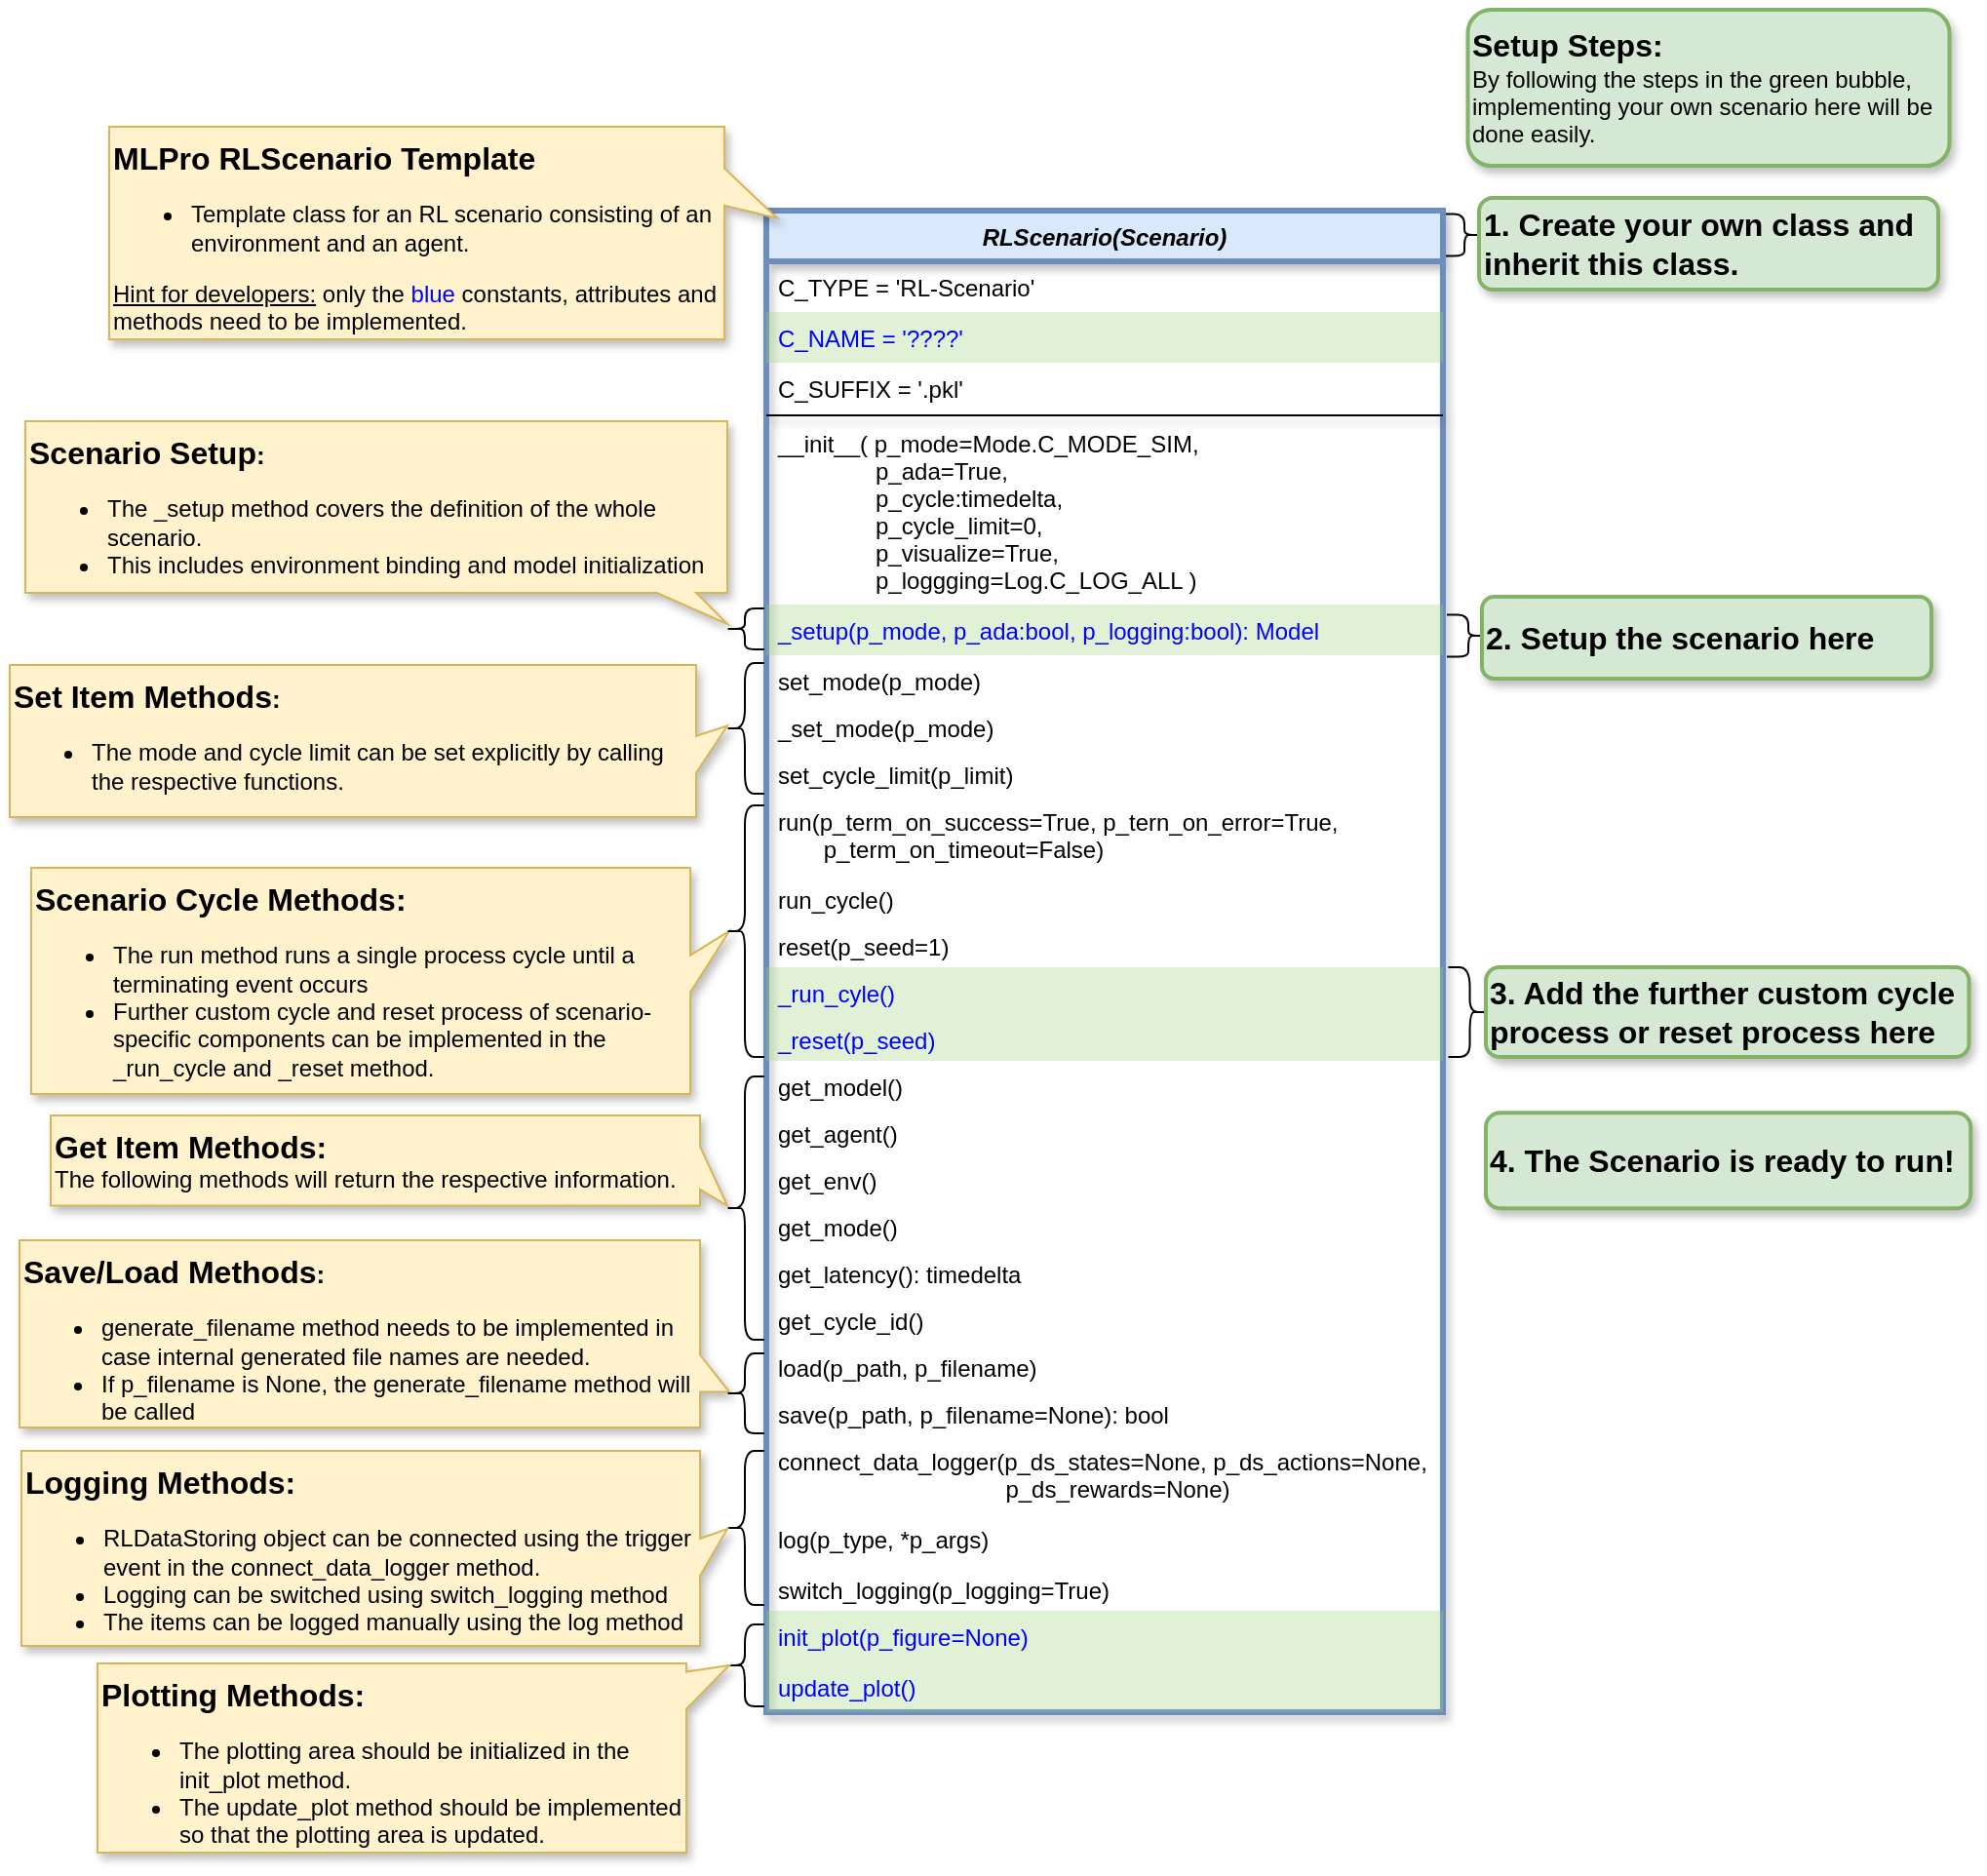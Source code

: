 <mxfile version="15.8.7" type="device"><diagram id="C5RBs43oDa-KdzZeNtuy" name="Page-1"><mxGraphModel dx="1296" dy="1008" grid="1" gridSize="1" guides="1" tooltips="1" connect="1" arrows="1" fold="1" page="1" pageScale="1" pageWidth="2336" pageHeight="1654" math="0" shadow="0"><root><mxCell id="WIyWlLk6GJQsqaUBKTNV-0"/><mxCell id="WIyWlLk6GJQsqaUBKTNV-1" parent="WIyWlLk6GJQsqaUBKTNV-0"/><mxCell id="Ph02FWwSkSlQeq23Wtlp-18" value="" style="shape=curlyBracket;whiteSpace=wrap;html=1;rounded=1;flipH=1;size=0.449;rotation=0;" parent="WIyWlLk6GJQsqaUBKTNV-1" vertex="1"><mxGeometry x="1067" y="255.75" width="20" height="21.5" as="geometry"/></mxCell><mxCell id="Ph02FWwSkSlQeq23Wtlp-17" value="" style="shape=curlyBracket;whiteSpace=wrap;html=1;rounded=1;flipH=1;size=0.449;rotation=0;" parent="WIyWlLk6GJQsqaUBKTNV-1" vertex="1"><mxGeometry x="1069" y="461.25" width="20" height="21.5" as="geometry"/></mxCell><mxCell id="Ph02FWwSkSlQeq23Wtlp-14" value="" style="shape=curlyBracket;whiteSpace=wrap;html=1;rounded=1;flipH=1;size=0.449;rotation=0;" parent="WIyWlLk6GJQsqaUBKTNV-1" vertex="1"><mxGeometry x="1069.75" y="642" width="20" height="46" as="geometry"/></mxCell><mxCell id="uryo6djWwB9KvB10PPW3-9" value="RLScenario(Scenario)" style="swimlane;fontStyle=3;align=center;verticalAlign=top;childLayout=stackLayout;horizontal=1;startSize=26;horizontalStack=0;resizeParent=1;resizeLast=0;collapsible=1;marginBottom=0;rounded=0;shadow=1;strokeWidth=3;fillColor=#dae8fc;strokeColor=#6c8ebf;" parent="WIyWlLk6GJQsqaUBKTNV-1" vertex="1"><mxGeometry x="720" y="254" width="347" height="770" as="geometry"><mxRectangle x="720" y="280" width="160" height="26" as="alternateBounds"/></mxGeometry></mxCell><mxCell id="uryo6djWwB9KvB10PPW3-32" value="C_TYPE = 'RL-Scenario'" style="text;align=left;verticalAlign=top;spacingLeft=4;spacingRight=4;overflow=hidden;rotatable=0;points=[[0,0.5],[1,0.5]];portConstraint=eastwest;shadow=1;" parent="uryo6djWwB9KvB10PPW3-9" vertex="1"><mxGeometry y="26" width="347" height="26" as="geometry"/></mxCell><mxCell id="TkYJrqFQ1CF6RyTgF1H_-7" value="C_NAME = '????'&#10;" style="text;align=left;verticalAlign=top;spacingLeft=4;spacingRight=4;overflow=hidden;rotatable=0;points=[[0,0.5],[1,0.5]];portConstraint=eastwest;shadow=0;fillColor=#97D077;opacity=30;strokeColor=none;fontColor=#0000FF;" parent="uryo6djWwB9KvB10PPW3-9" vertex="1"><mxGeometry y="52" width="347" height="26" as="geometry"/></mxCell><mxCell id="Ph02FWwSkSlQeq23Wtlp-20" value="C_SUFFIX = '.pkl'" style="text;align=left;verticalAlign=top;spacingLeft=4;spacingRight=4;overflow=hidden;rotatable=0;points=[[0,0.5],[1,0.5]];portConstraint=eastwest;shadow=1;" parent="uryo6djWwB9KvB10PPW3-9" vertex="1"><mxGeometry y="78" width="347" height="26" as="geometry"/></mxCell><mxCell id="uryo6djWwB9KvB10PPW3-10" value="" style="line;html=1;strokeWidth=1;align=left;verticalAlign=middle;spacingTop=-1;spacingLeft=3;spacingRight=3;rotatable=0;labelPosition=right;points=[];portConstraint=eastwest;shadow=1;" parent="uryo6djWwB9KvB10PPW3-9" vertex="1"><mxGeometry y="104" width="347" height="2" as="geometry"/></mxCell><mxCell id="uryo6djWwB9KvB10PPW3-11" value="__init__( p_mode=Mode.C_MODE_SIM, &#10;               p_ada=True,&#10;               p_cycle:timedelta,&#10;               p_cycle_limit=0,&#10;               p_visualize=True,&#10;               p_loggging=Log.C_LOG_ALL )" style="text;align=left;verticalAlign=top;spacingLeft=4;spacingRight=4;overflow=hidden;rotatable=0;points=[[0,0.5],[1,0.5]];portConstraint=eastwest;shadow=1;" parent="uryo6djWwB9KvB10PPW3-9" vertex="1"><mxGeometry y="106" width="347" height="96" as="geometry"/></mxCell><mxCell id="3X20bKsPLMZVPsRudR8t-10" value="_setup(p_mode, p_ada:bool, p_logging:bool): Model" style="text;align=left;verticalAlign=top;spacingLeft=4;spacingRight=4;overflow=hidden;rotatable=0;points=[[0,0.5],[1,0.5]];portConstraint=eastwest;fontColor=#0000FF;shadow=0;fillColor=#97D077;opacity=30;" parent="uryo6djWwB9KvB10PPW3-9" vertex="1"><mxGeometry y="202" width="347" height="26" as="geometry"/></mxCell><mxCell id="0vly2LDG_xYGk6PeS2cG-4" value="set_mode(p_mode)" style="text;align=left;verticalAlign=top;spacingLeft=4;spacingRight=4;overflow=hidden;rotatable=0;points=[[0,0.5],[1,0.5]];portConstraint=eastwest;shadow=1;" parent="uryo6djWwB9KvB10PPW3-9" vertex="1"><mxGeometry y="228" width="347" height="24" as="geometry"/></mxCell><mxCell id="3X20bKsPLMZVPsRudR8t-13" value="_set_mode(p_mode)" style="text;align=left;verticalAlign=top;spacingLeft=4;spacingRight=4;overflow=hidden;rotatable=0;points=[[0,0.5],[1,0.5]];portConstraint=eastwest;shadow=1;" parent="uryo6djWwB9KvB10PPW3-9" vertex="1"><mxGeometry y="252" width="347" height="24" as="geometry"/></mxCell><mxCell id="0vly2LDG_xYGk6PeS2cG-6" value="set_cycle_limit(p_limit)" style="text;align=left;verticalAlign=top;spacingLeft=4;spacingRight=4;overflow=hidden;rotatable=0;points=[[0,0.5],[1,0.5]];portConstraint=eastwest;shadow=1;" parent="uryo6djWwB9KvB10PPW3-9" vertex="1"><mxGeometry y="276" width="347" height="24" as="geometry"/></mxCell><mxCell id="0vly2LDG_xYGk6PeS2cG-10" value="run(p_term_on_success=True, p_tern_on_error=True, &#10;       p_term_on_timeout=False)" style="text;align=left;verticalAlign=top;spacingLeft=4;spacingRight=4;overflow=hidden;rotatable=0;points=[[0,0.5],[1,0.5]];portConstraint=eastwest;shadow=1;" parent="uryo6djWwB9KvB10PPW3-9" vertex="1"><mxGeometry y="300" width="347" height="40" as="geometry"/></mxCell><mxCell id="0vly2LDG_xYGk6PeS2cG-8" value="run_cycle()" style="text;align=left;verticalAlign=top;spacingLeft=4;spacingRight=4;overflow=hidden;rotatable=0;points=[[0,0.5],[1,0.5]];portConstraint=eastwest;shadow=1;" parent="uryo6djWwB9KvB10PPW3-9" vertex="1"><mxGeometry y="340" width="347" height="24" as="geometry"/></mxCell><mxCell id="0vly2LDG_xYGk6PeS2cG-7" value="reset(p_seed=1)" style="text;align=left;verticalAlign=top;spacingLeft=4;spacingRight=4;overflow=hidden;rotatable=0;points=[[0,0.5],[1,0.5]];portConstraint=eastwest;shadow=1;" parent="uryo6djWwB9KvB10PPW3-9" vertex="1"><mxGeometry y="364" width="347" height="24" as="geometry"/></mxCell><mxCell id="0vly2LDG_xYGk6PeS2cG-2" value="_run_cyle()" style="text;align=left;verticalAlign=top;spacingLeft=4;spacingRight=4;overflow=hidden;rotatable=0;points=[[0,0.5],[1,0.5]];portConstraint=eastwest;shadow=0;fontColor=#0000FF;fillColor=#97D077;opacity=30;" parent="uryo6djWwB9KvB10PPW3-9" vertex="1"><mxGeometry y="388" width="347" height="24" as="geometry"/></mxCell><mxCell id="3X20bKsPLMZVPsRudR8t-19" value="_reset(p_seed)" style="text;align=left;verticalAlign=top;spacingLeft=4;spacingRight=4;overflow=hidden;rotatable=0;points=[[0,0.5],[1,0.5]];portConstraint=eastwest;shadow=0;fontColor=#0000FF;fillColor=#97D077;opacity=30;" parent="uryo6djWwB9KvB10PPW3-9" vertex="1"><mxGeometry y="412" width="347" height="24" as="geometry"/></mxCell><mxCell id="0vly2LDG_xYGk6PeS2cG-3" value="get_model()" style="text;align=left;verticalAlign=top;spacingLeft=4;spacingRight=4;overflow=hidden;rotatable=0;points=[[0,0.5],[1,0.5]];portConstraint=eastwest;shadow=1;" parent="uryo6djWwB9KvB10PPW3-9" vertex="1"><mxGeometry y="436" width="347" height="24" as="geometry"/></mxCell><mxCell id="3X20bKsPLMZVPsRudR8t-14" value="get_agent()" style="text;align=left;verticalAlign=top;spacingLeft=4;spacingRight=4;overflow=hidden;rotatable=0;points=[[0,0.5],[1,0.5]];portConstraint=eastwest;shadow=1;" parent="uryo6djWwB9KvB10PPW3-9" vertex="1"><mxGeometry y="460" width="347" height="24" as="geometry"/></mxCell><mxCell id="0vly2LDG_xYGk6PeS2cG-0" value="get_env()" style="text;align=left;verticalAlign=top;spacingLeft=4;spacingRight=4;overflow=hidden;rotatable=0;points=[[0,0.5],[1,0.5]];portConstraint=eastwest;shadow=1;" parent="uryo6djWwB9KvB10PPW3-9" vertex="1"><mxGeometry y="484" width="347" height="24" as="geometry"/></mxCell><mxCell id="0vly2LDG_xYGk6PeS2cG-11" value="get_mode()" style="text;align=left;verticalAlign=top;spacingLeft=4;spacingRight=4;overflow=hidden;rotatable=0;points=[[0,0.5],[1,0.5]];portConstraint=eastwest;shadow=1;" parent="uryo6djWwB9KvB10PPW3-9" vertex="1"><mxGeometry y="508" width="347" height="24" as="geometry"/></mxCell><mxCell id="3X20bKsPLMZVPsRudR8t-5" value="get_latency(): timedelta" style="text;align=left;verticalAlign=top;spacingLeft=4;spacingRight=4;overflow=hidden;rotatable=0;points=[[0,0.5],[1,0.5]];portConstraint=eastwest;shadow=1;" parent="uryo6djWwB9KvB10PPW3-9" vertex="1"><mxGeometry y="532" width="347" height="24" as="geometry"/></mxCell><mxCell id="0vly2LDG_xYGk6PeS2cG-9" value="get_cycle_id()" style="text;align=left;verticalAlign=top;spacingLeft=4;spacingRight=4;overflow=hidden;rotatable=0;points=[[0,0.5],[1,0.5]];portConstraint=eastwest;shadow=1;" parent="uryo6djWwB9KvB10PPW3-9" vertex="1"><mxGeometry y="556" width="347" height="24" as="geometry"/></mxCell><mxCell id="3X20bKsPLMZVPsRudR8t-25" value="load(p_path, p_filename)" style="text;align=left;verticalAlign=top;spacingLeft=4;spacingRight=4;overflow=hidden;rotatable=0;points=[[0,0.5],[1,0.5]];portConstraint=eastwest;shadow=1;" parent="uryo6djWwB9KvB10PPW3-9" vertex="1"><mxGeometry y="580" width="347" height="24" as="geometry"/></mxCell><mxCell id="3X20bKsPLMZVPsRudR8t-24" value="save(p_path, p_filename=None): bool" style="text;align=left;verticalAlign=top;spacingLeft=4;spacingRight=4;overflow=hidden;rotatable=0;points=[[0,0.5],[1,0.5]];portConstraint=eastwest;shadow=1;" parent="uryo6djWwB9KvB10PPW3-9" vertex="1"><mxGeometry y="604" width="347" height="24" as="geometry"/></mxCell><mxCell id="0vly2LDG_xYGk6PeS2cG-1" value="connect_data_logger(p_ds_states=None, p_ds_actions=None, &#10;                                   p_ds_rewards=None)" style="text;align=left;verticalAlign=top;spacingLeft=4;spacingRight=4;overflow=hidden;rotatable=0;points=[[0,0.5],[1,0.5]];portConstraint=eastwest;shadow=1;" parent="uryo6djWwB9KvB10PPW3-9" vertex="1"><mxGeometry y="628" width="347" height="40" as="geometry"/></mxCell><mxCell id="3X20bKsPLMZVPsRudR8t-21" value="log(p_type, *p_args)" style="text;align=left;verticalAlign=top;spacingLeft=4;spacingRight=4;overflow=hidden;rotatable=0;points=[[0,0.5],[1,0.5]];portConstraint=eastwest;shadow=1;" parent="uryo6djWwB9KvB10PPW3-9" vertex="1"><mxGeometry y="668" width="347" height="26" as="geometry"/></mxCell><mxCell id="3X20bKsPLMZVPsRudR8t-20" value="switch_logging(p_logging=True)" style="text;align=left;verticalAlign=top;spacingLeft=4;spacingRight=4;overflow=hidden;rotatable=0;points=[[0,0.5],[1,0.5]];portConstraint=eastwest;shadow=1;" parent="uryo6djWwB9KvB10PPW3-9" vertex="1"><mxGeometry y="694" width="347" height="24" as="geometry"/></mxCell><mxCell id="3X20bKsPLMZVPsRudR8t-26" value="init_plot(p_figure=None)" style="text;align=left;verticalAlign=top;spacingLeft=4;spacingRight=4;overflow=hidden;rotatable=0;points=[[0,0.5],[1,0.5]];portConstraint=eastwest;fontColor=#0000FF;shadow=0;fillColor=#97D077;opacity=30;" parent="uryo6djWwB9KvB10PPW3-9" vertex="1"><mxGeometry y="718" width="347" height="26" as="geometry"/></mxCell><mxCell id="3X20bKsPLMZVPsRudR8t-27" value="update_plot()" style="text;align=left;verticalAlign=top;spacingLeft=4;spacingRight=4;overflow=hidden;rotatable=0;points=[[0,0.5],[1,0.5]];portConstraint=eastwest;fontColor=#0000FF;shadow=0;fillColor=#97D077;opacity=30;" parent="uryo6djWwB9KvB10PPW3-9" vertex="1"><mxGeometry y="744" width="347" height="26" as="geometry"/></mxCell><mxCell id="_9IKaMPaV6bp4jiZvNZ1-3" value="&lt;b&gt;&lt;font style=&quot;font-size: 16px&quot;&gt;MLPro RLScenario Template&lt;/font&gt;&lt;br&gt;&lt;/b&gt;&lt;ul&gt;&lt;li&gt;&lt;span&gt;Template class for an RL scenario consisting of an environment and an agent.&amp;nbsp;&lt;/span&gt;&lt;br&gt;&lt;/li&gt;&lt;/ul&gt;&lt;div&gt;&lt;u&gt;Hint for developers:&lt;/u&gt; only the &lt;font color=&quot;#0000ff&quot;&gt;blue&lt;/font&gt; constants, attributes and methods need to be implemented.&lt;/div&gt;&lt;div&gt;&lt;br&gt;&lt;/div&gt;" style="shape=callout;whiteSpace=wrap;html=1;perimeter=calloutPerimeter;shadow=1;fillColor=#fff2cc;strokeColor=#d6b656;align=left;verticalAlign=top;base=19;size=27;position=0.63;position2=0.57;direction=north;" parent="WIyWlLk6GJQsqaUBKTNV-1" vertex="1"><mxGeometry x="383" y="211" width="342.5" height="109" as="geometry"/></mxCell><mxCell id="TkYJrqFQ1CF6RyTgF1H_-71" value="&lt;b&gt;&lt;font style=&quot;font-size: 16px&quot;&gt;Set Item Methods&lt;/font&gt;&lt;span style=&quot;font-size: 13px&quot;&gt;:&lt;br&gt;&lt;/span&gt;&lt;/b&gt;&lt;ul&gt;&lt;li&gt;The mode and cycle limit can be set explicitly by calling the respective functions.&amp;nbsp;&lt;/li&gt;&lt;/ul&gt;" style="shape=callout;whiteSpace=wrap;html=1;perimeter=calloutPerimeter;shadow=1;fillColor=#fff2cc;strokeColor=#d6b656;align=left;verticalAlign=top;base=19;size=16;position=0.29;position2=0.6;direction=north;" parent="WIyWlLk6GJQsqaUBKTNV-1" vertex="1"><mxGeometry x="332" y="487" width="368" height="78" as="geometry"/></mxCell><mxCell id="3X20bKsPLMZVPsRudR8t-33" value="&lt;b&gt;&lt;font style=&quot;font-size: 16px&quot;&gt;Save/Load Methods&lt;/font&gt;&lt;span style=&quot;font-size: 13px&quot;&gt;:&lt;/span&gt;&lt;/b&gt;&lt;br&gt;&lt;ul&gt;&lt;li&gt;generate_filename method needs to be implemented in case internal generated file names are needed.&lt;/li&gt;&lt;li&gt;If p_filename is None, the generate_filename method will be called&amp;nbsp;&lt;/li&gt;&lt;/ul&gt;" style="shape=callout;whiteSpace=wrap;html=1;perimeter=calloutPerimeter;shadow=1;fillColor=#fff2cc;strokeColor=#d6b656;align=left;verticalAlign=top;base=19;size=15;position=0.19;position2=0.19;direction=north;" parent="WIyWlLk6GJQsqaUBKTNV-1" vertex="1"><mxGeometry x="337" y="782" width="364" height="96" as="geometry"/></mxCell><mxCell id="3X20bKsPLMZVPsRudR8t-34" value="&lt;b&gt;&lt;font style=&quot;font-size: 16px&quot;&gt;Get Item Methods:&lt;/font&gt;&lt;br&gt;&lt;/b&gt;The following methods will return the respective information." style="shape=callout;whiteSpace=wrap;html=1;perimeter=calloutPerimeter;shadow=1;fillColor=#fff2cc;strokeColor=#d6b656;align=left;verticalAlign=top;base=22;size=14;position=0.18;position2=0;direction=north;" parent="WIyWlLk6GJQsqaUBKTNV-1" vertex="1"><mxGeometry x="353" y="718" width="347" height="46.25" as="geometry"/></mxCell><mxCell id="3X20bKsPLMZVPsRudR8t-35" value="&lt;b&gt;&lt;font style=&quot;font-size: 16px&quot;&gt;Scenario Cycle Methods:&lt;/font&gt;&lt;/b&gt;&lt;br&gt;&lt;ul&gt;&lt;li&gt;&lt;span&gt;The run method runs a single process cycle until a terminating event occurs&lt;/span&gt;&lt;/li&gt;&lt;li&gt;&lt;span&gt;Further custom cycle and reset process of scenario-specific components can be implemented in the _run_cycle and _reset method.&lt;/span&gt;&lt;br&gt;&lt;/li&gt;&lt;/ul&gt;" style="shape=callout;whiteSpace=wrap;html=1;perimeter=calloutPerimeter;shadow=1;fillColor=#fff2cc;strokeColor=#d6b656;align=left;verticalAlign=top;base=19;size=20;position=0.45;position2=0.72;direction=north;" parent="WIyWlLk6GJQsqaUBKTNV-1" vertex="1"><mxGeometry x="343" y="591" width="358" height="116" as="geometry"/></mxCell><mxCell id="Ph02FWwSkSlQeq23Wtlp-0" value="" style="shape=curlyBracket;whiteSpace=wrap;html=1;rounded=1;" parent="WIyWlLk6GJQsqaUBKTNV-1" vertex="1"><mxGeometry x="699" y="486" width="20" height="67" as="geometry"/></mxCell><mxCell id="Ph02FWwSkSlQeq23Wtlp-1" value="" style="shape=curlyBracket;whiteSpace=wrap;html=1;rounded=1;" parent="WIyWlLk6GJQsqaUBKTNV-1" vertex="1"><mxGeometry x="699" y="559" width="20" height="129" as="geometry"/></mxCell><mxCell id="Ph02FWwSkSlQeq23Wtlp-2" value="" style="shape=curlyBracket;whiteSpace=wrap;html=1;rounded=1;" parent="WIyWlLk6GJQsqaUBKTNV-1" vertex="1"><mxGeometry x="699" y="698" width="20" height="135" as="geometry"/></mxCell><mxCell id="Ph02FWwSkSlQeq23Wtlp-3" value="" style="shape=curlyBracket;whiteSpace=wrap;html=1;rounded=1;" parent="WIyWlLk6GJQsqaUBKTNV-1" vertex="1"><mxGeometry x="699" y="840" width="20" height="41" as="geometry"/></mxCell><mxCell id="Ph02FWwSkSlQeq23Wtlp-4" value="" style="shape=curlyBracket;whiteSpace=wrap;html=1;rounded=1;" parent="WIyWlLk6GJQsqaUBKTNV-1" vertex="1"><mxGeometry x="699" y="890" width="20" height="79" as="geometry"/></mxCell><mxCell id="Ph02FWwSkSlQeq23Wtlp-5" value="" style="shape=curlyBracket;whiteSpace=wrap;html=1;rounded=1;" parent="WIyWlLk6GJQsqaUBKTNV-1" vertex="1"><mxGeometry x="699" y="979" width="20" height="42" as="geometry"/></mxCell><mxCell id="Ph02FWwSkSlQeq23Wtlp-6" value="&lt;b&gt;&lt;font style=&quot;font-size: 16px&quot;&gt;Logging Methods:&lt;/font&gt;&lt;/b&gt;&lt;br&gt;&lt;ul&gt;&lt;li&gt;RLDataStoring object can be connected using the trigger event in the connect_data_logger method.&amp;nbsp;&lt;/li&gt;&lt;li&gt;Logging can be switched using switch_logging method&lt;/li&gt;&lt;li&gt;The items can be logged manually using the log method&lt;/li&gt;&lt;/ul&gt;" style="shape=callout;whiteSpace=wrap;html=1;perimeter=calloutPerimeter;shadow=1;fillColor=#fff2cc;strokeColor=#d6b656;align=left;verticalAlign=top;base=19;size=14;position=0.36;position2=0.6;direction=north;" parent="WIyWlLk6GJQsqaUBKTNV-1" vertex="1"><mxGeometry x="338" y="890" width="362" height="100" as="geometry"/></mxCell><mxCell id="Ph02FWwSkSlQeq23Wtlp-7" value="&lt;b&gt;&lt;font style=&quot;font-size: 16px&quot;&gt;Plotting Methods:&lt;/font&gt;&lt;/b&gt;&lt;br&gt;&lt;ul&gt;&lt;li&gt;The plotting area should be initialized in the init_plot method.&lt;/li&gt;&lt;li&gt;The update_plot method should be implemented so that the plotting area is updated.&lt;/li&gt;&lt;/ul&gt;" style="shape=callout;whiteSpace=wrap;html=1;perimeter=calloutPerimeter;shadow=1;fillColor=#fff2cc;strokeColor=#d6b656;align=left;verticalAlign=top;base=19;size=22;position=0.76;position2=0.99;direction=north;" parent="WIyWlLk6GJQsqaUBKTNV-1" vertex="1"><mxGeometry x="377" y="999" width="324" height="97" as="geometry"/></mxCell><mxCell id="Ph02FWwSkSlQeq23Wtlp-9" value="&lt;b&gt;&lt;font style=&quot;font-size: 16px&quot;&gt;2. Setup the scenario here&lt;/font&gt;&lt;/b&gt;" style="rounded=1;whiteSpace=wrap;html=1;strokeColor=#82b366;strokeWidth=2;align=left;fillColor=#d5e8d4;shadow=1;" parent="WIyWlLk6GJQsqaUBKTNV-1" vertex="1"><mxGeometry x="1087" y="452" width="230.5" height="42" as="geometry"/></mxCell><mxCell id="Ph02FWwSkSlQeq23Wtlp-10" value="&lt;b&gt;&lt;font style=&quot;font-size: 16px&quot;&gt;3. Add the further custom cycle process or reset process here&lt;/font&gt;&lt;/b&gt;" style="rounded=1;whiteSpace=wrap;html=1;strokeColor=#82b366;strokeWidth=2;align=left;fillColor=#d5e8d4;shadow=1;" parent="WIyWlLk6GJQsqaUBKTNV-1" vertex="1"><mxGeometry x="1089" y="642" width="247.75" height="46" as="geometry"/></mxCell><mxCell id="Ph02FWwSkSlQeq23Wtlp-11" value="&lt;b&gt;&lt;font style=&quot;font-size: 16px&quot;&gt;4. The Scenario is ready to run!&lt;/font&gt;&lt;/b&gt;" style="rounded=1;whiteSpace=wrap;html=1;strokeColor=#82b366;strokeWidth=2;align=left;fillColor=#d5e8d4;shadow=1;" parent="WIyWlLk6GJQsqaUBKTNV-1" vertex="1"><mxGeometry x="1089" y="716.63" width="248.62" height="49" as="geometry"/></mxCell><mxCell id="Ph02FWwSkSlQeq23Wtlp-12" value="&lt;b style=&quot;&quot;&gt;&lt;font style=&quot;font-size: 16px&quot;&gt;1. Create your own class and inherit this class.&lt;/font&gt;&lt;/b&gt;" style="rounded=1;whiteSpace=wrap;html=1;strokeColor=#82b366;strokeWidth=2;align=left;fillColor=#d5e8d4;shadow=1;" parent="WIyWlLk6GJQsqaUBKTNV-1" vertex="1"><mxGeometry x="1085.5" y="247.5" width="235.5" height="47" as="geometry"/></mxCell><mxCell id="Ph02FWwSkSlQeq23Wtlp-13" value="&lt;b&gt;&lt;font style=&quot;font-size: 16px&quot;&gt;Setup Steps:&lt;/font&gt;&lt;/b&gt;&lt;br&gt;&lt;span&gt;By following the steps in the green bubble, implementing your own scenario here will be done easily.&lt;/span&gt;" style="rounded=1;whiteSpace=wrap;html=1;strokeColor=#82b366;strokeWidth=2;align=left;fillColor=#d5e8d4;shadow=1;glass=0;sketch=0;" parent="WIyWlLk6GJQsqaUBKTNV-1" vertex="1"><mxGeometry x="1079.75" y="151" width="247" height="80" as="geometry"/></mxCell><mxCell id="g0flhFMK-_f0MrNy5CuQ-0" value="&lt;font style=&quot;font-weight: bold ; font-size: 16px&quot;&gt;Scenario Setup&lt;/font&gt;&lt;b style=&quot;font-size: 13px&quot;&gt;:&lt;/b&gt;&lt;br&gt;&lt;ul&gt;&lt;li&gt;&lt;font style=&quot;font-size: 12px&quot;&gt;The _setup method covers the definition of the whole scenario.&amp;nbsp;&lt;/font&gt;&lt;/li&gt;&lt;li&gt;&lt;font style=&quot;font-size: 12px&quot;&gt;This includes environment binding and model initialization&lt;/font&gt;&lt;/li&gt;&lt;/ul&gt;" style="shape=callout;whiteSpace=wrap;html=1;perimeter=calloutPerimeter;shadow=1;fillColor=#fff2cc;strokeColor=#d6b656;align=left;verticalAlign=top;base=20;size=16;position=0.9;position2=1;direction=east;" vertex="1" parent="WIyWlLk6GJQsqaUBKTNV-1"><mxGeometry x="340" y="362" width="360" height="104" as="geometry"/></mxCell><mxCell id="g0flhFMK-_f0MrNy5CuQ-1" value="" style="shape=curlyBracket;whiteSpace=wrap;html=1;rounded=1;" vertex="1" parent="WIyWlLk6GJQsqaUBKTNV-1"><mxGeometry x="699" y="458" width="20" height="21" as="geometry"/></mxCell></root></mxGraphModel></diagram></mxfile>